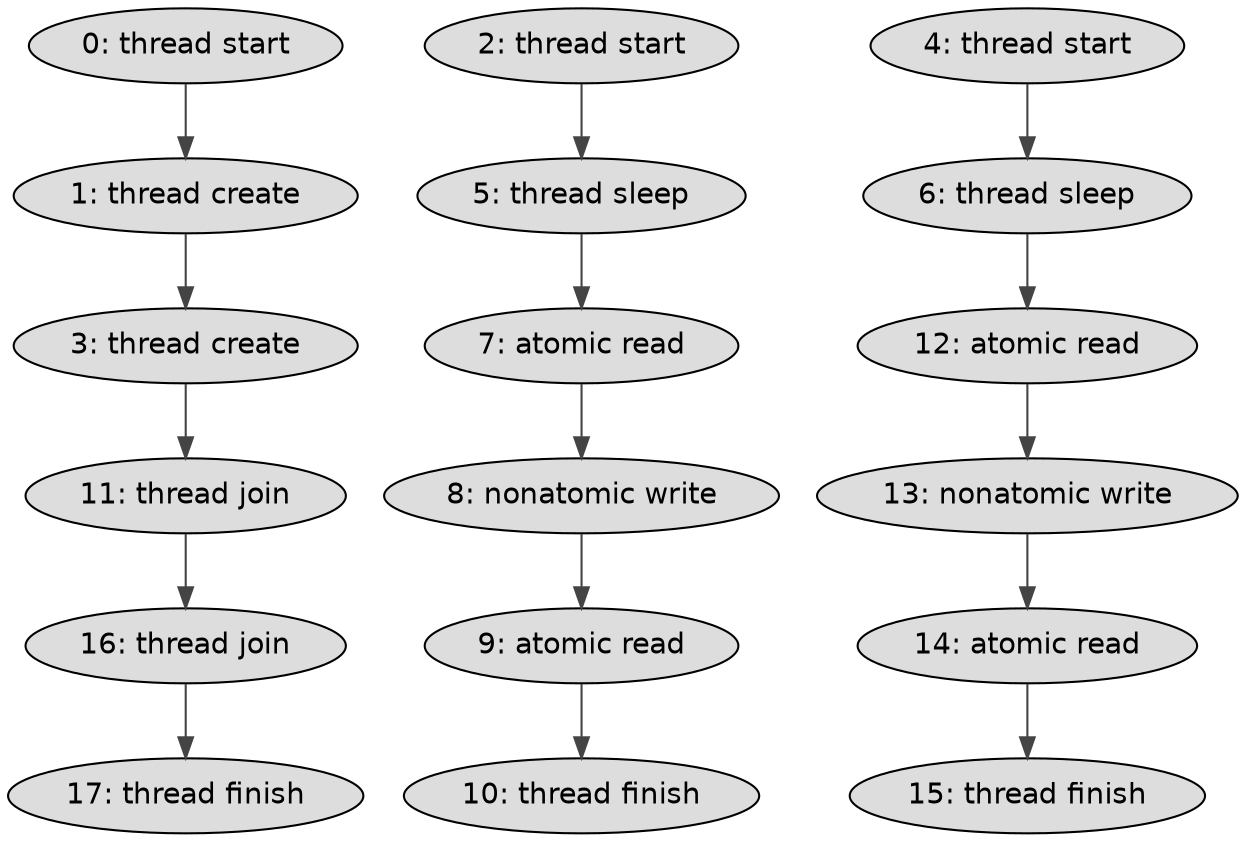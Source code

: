 digraph PO_Graph {
    // Global styling
    graph [bgcolor="white"];
    node [
        shape=ellipse,
        style=filled,
        fillcolor="#DDDDDD",
        fontname="Helvetica"
    ];
    edge [color="#444444"];

    // Define each node with its label (ActionID: ActionType)
    0 [label="0: thread start"];
    1 [label="1: thread create"];
    2 [label="2: thread start"];
    3 [label="3: thread create"];
    4 [label="4: thread start"];
    5 [label="5: thread sleep"];
    6 [label="6: thread sleep"];
    7 [label="7: atomic read"];
    8 [label="8: nonatomic write"];
    9 [label="9: atomic read"];
    10 [label="10: thread finish"];
    11 [label="11: thread join"];
    12 [label="12: atomic read"];
    13 [label="13: nonatomic write"];
    14 [label="14: atomic read"];
    15 [label="15: thread finish"];
    16 [label="16: thread join"];
    17 [label="17: thread finish"];

    // PO Edges
    0 -> 1;
    1 -> 3;
    2 -> 5;
    3 -> 11;
    4 -> 6;
    5 -> 7;
    6 -> 12;
    7 -> 8;
    8 -> 9;
    9 -> 10;
    11 -> 16;
    12 -> 13;
    13 -> 14;
    14 -> 15;
    16 -> 17;
}
